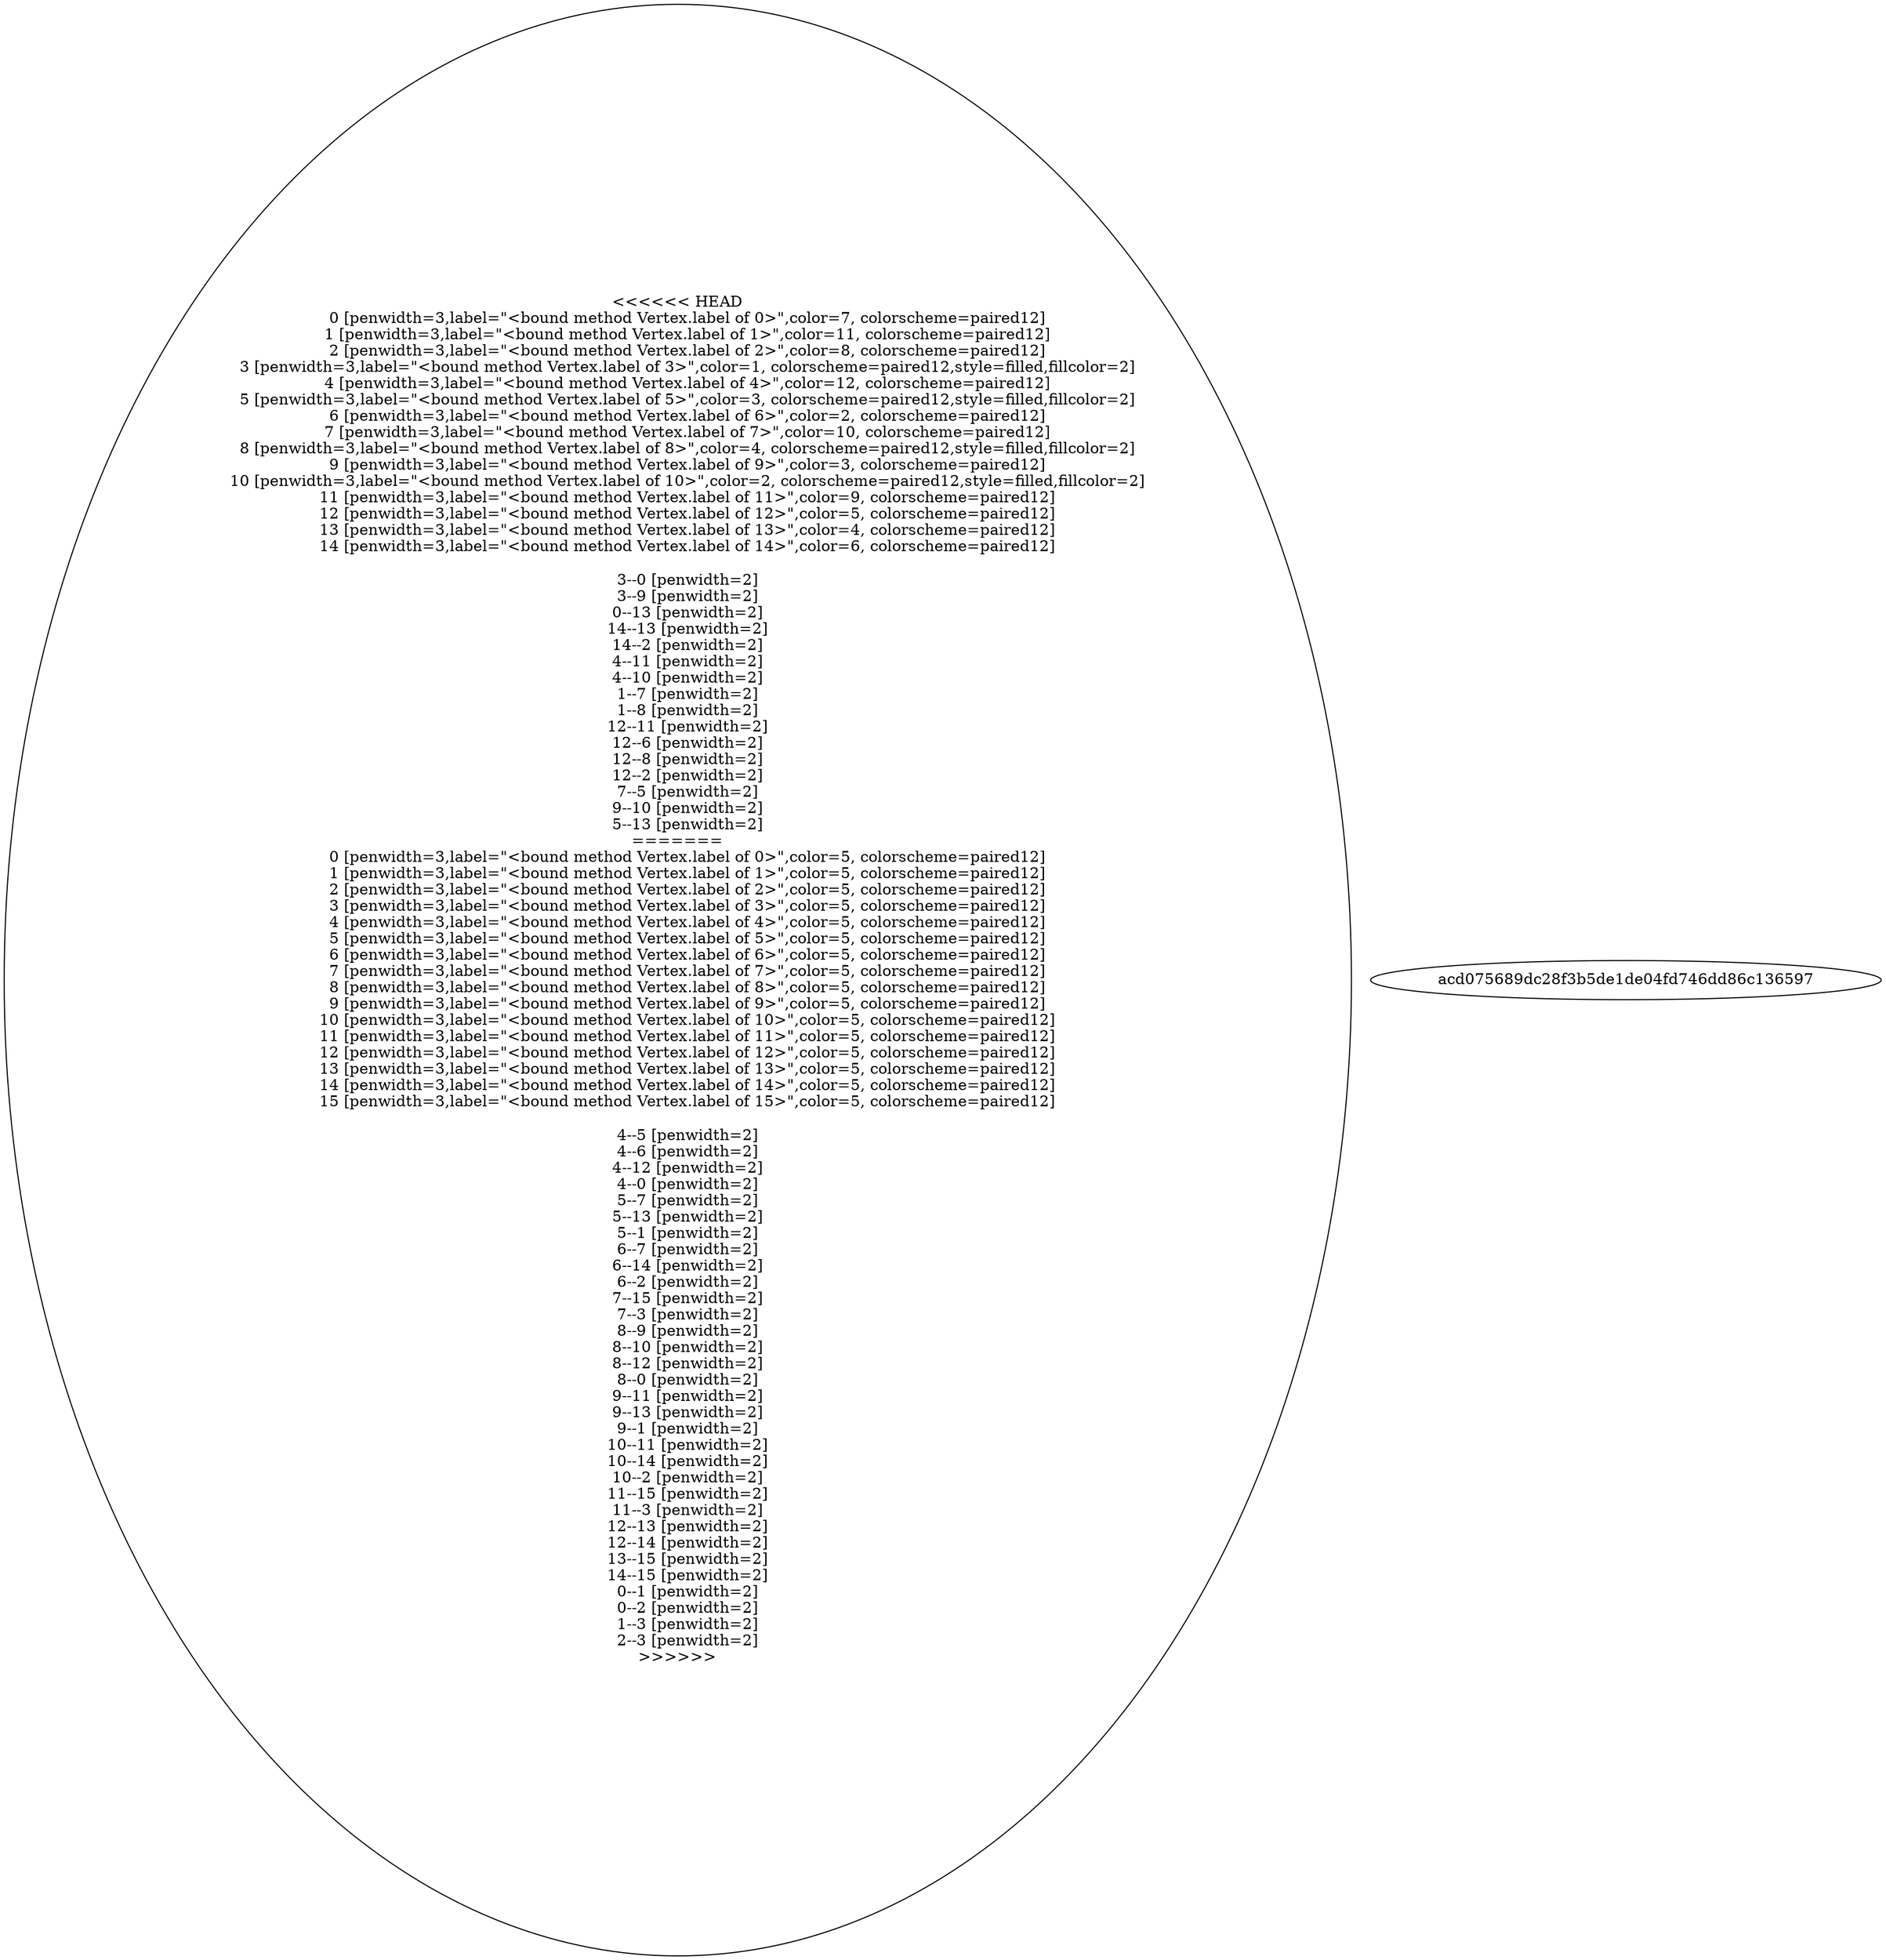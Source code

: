 Graph G {
<<<<<<< HEAD
    0 [penwidth=3,label="<bound method Vertex.label of 0>",color=7, colorscheme=paired12]
    1 [penwidth=3,label="<bound method Vertex.label of 1>",color=11, colorscheme=paired12]
    2 [penwidth=3,label="<bound method Vertex.label of 2>",color=8, colorscheme=paired12]
    3 [penwidth=3,label="<bound method Vertex.label of 3>",color=1, colorscheme=paired12,style=filled,fillcolor=2]
    4 [penwidth=3,label="<bound method Vertex.label of 4>",color=12, colorscheme=paired12]
    5 [penwidth=3,label="<bound method Vertex.label of 5>",color=3, colorscheme=paired12,style=filled,fillcolor=2]
    6 [penwidth=3,label="<bound method Vertex.label of 6>",color=2, colorscheme=paired12]
    7 [penwidth=3,label="<bound method Vertex.label of 7>",color=10, colorscheme=paired12]
    8 [penwidth=3,label="<bound method Vertex.label of 8>",color=4, colorscheme=paired12,style=filled,fillcolor=2]
    9 [penwidth=3,label="<bound method Vertex.label of 9>",color=3, colorscheme=paired12]
    10 [penwidth=3,label="<bound method Vertex.label of 10>",color=2, colorscheme=paired12,style=filled,fillcolor=2]
    11 [penwidth=3,label="<bound method Vertex.label of 11>",color=9, colorscheme=paired12]
    12 [penwidth=3,label="<bound method Vertex.label of 12>",color=5, colorscheme=paired12]
    13 [penwidth=3,label="<bound method Vertex.label of 13>",color=4, colorscheme=paired12]
    14 [penwidth=3,label="<bound method Vertex.label of 14>",color=6, colorscheme=paired12]

    3--0 [penwidth=2]
    3--9 [penwidth=2]
    0--13 [penwidth=2]
    14--13 [penwidth=2]
    14--2 [penwidth=2]
    4--11 [penwidth=2]
    4--10 [penwidth=2]
    1--7 [penwidth=2]
    1--8 [penwidth=2]
    12--11 [penwidth=2]
    12--6 [penwidth=2]
    12--8 [penwidth=2]
    12--2 [penwidth=2]
    7--5 [penwidth=2]
    9--10 [penwidth=2]
    5--13 [penwidth=2]
=======
    0 [penwidth=3,label="<bound method Vertex.label of 0>",color=5, colorscheme=paired12]
    1 [penwidth=3,label="<bound method Vertex.label of 1>",color=5, colorscheme=paired12]
    2 [penwidth=3,label="<bound method Vertex.label of 2>",color=5, colorscheme=paired12]
    3 [penwidth=3,label="<bound method Vertex.label of 3>",color=5, colorscheme=paired12]
    4 [penwidth=3,label="<bound method Vertex.label of 4>",color=5, colorscheme=paired12]
    5 [penwidth=3,label="<bound method Vertex.label of 5>",color=5, colorscheme=paired12]
    6 [penwidth=3,label="<bound method Vertex.label of 6>",color=5, colorscheme=paired12]
    7 [penwidth=3,label="<bound method Vertex.label of 7>",color=5, colorscheme=paired12]
    8 [penwidth=3,label="<bound method Vertex.label of 8>",color=5, colorscheme=paired12]
    9 [penwidth=3,label="<bound method Vertex.label of 9>",color=5, colorscheme=paired12]
    10 [penwidth=3,label="<bound method Vertex.label of 10>",color=5, colorscheme=paired12]
    11 [penwidth=3,label="<bound method Vertex.label of 11>",color=5, colorscheme=paired12]
    12 [penwidth=3,label="<bound method Vertex.label of 12>",color=5, colorscheme=paired12]
    13 [penwidth=3,label="<bound method Vertex.label of 13>",color=5, colorscheme=paired12]
    14 [penwidth=3,label="<bound method Vertex.label of 14>",color=5, colorscheme=paired12]
    15 [penwidth=3,label="<bound method Vertex.label of 15>",color=5, colorscheme=paired12]

    4--5 [penwidth=2]
    4--6 [penwidth=2]
    4--12 [penwidth=2]
    4--0 [penwidth=2]
    5--7 [penwidth=2]
    5--13 [penwidth=2]
    5--1 [penwidth=2]
    6--7 [penwidth=2]
    6--14 [penwidth=2]
    6--2 [penwidth=2]
    7--15 [penwidth=2]
    7--3 [penwidth=2]
    8--9 [penwidth=2]
    8--10 [penwidth=2]
    8--12 [penwidth=2]
    8--0 [penwidth=2]
    9--11 [penwidth=2]
    9--13 [penwidth=2]
    9--1 [penwidth=2]
    10--11 [penwidth=2]
    10--14 [penwidth=2]
    10--2 [penwidth=2]
    11--15 [penwidth=2]
    11--3 [penwidth=2]
    12--13 [penwidth=2]
    12--14 [penwidth=2]
    13--15 [penwidth=2]
    14--15 [penwidth=2]
    0--1 [penwidth=2]
    0--2 [penwidth=2]
    1--3 [penwidth=2]
    2--3 [penwidth=2]
>>>>>>> acd075689dc28f3b5de1de04fd746dd86c136597
}